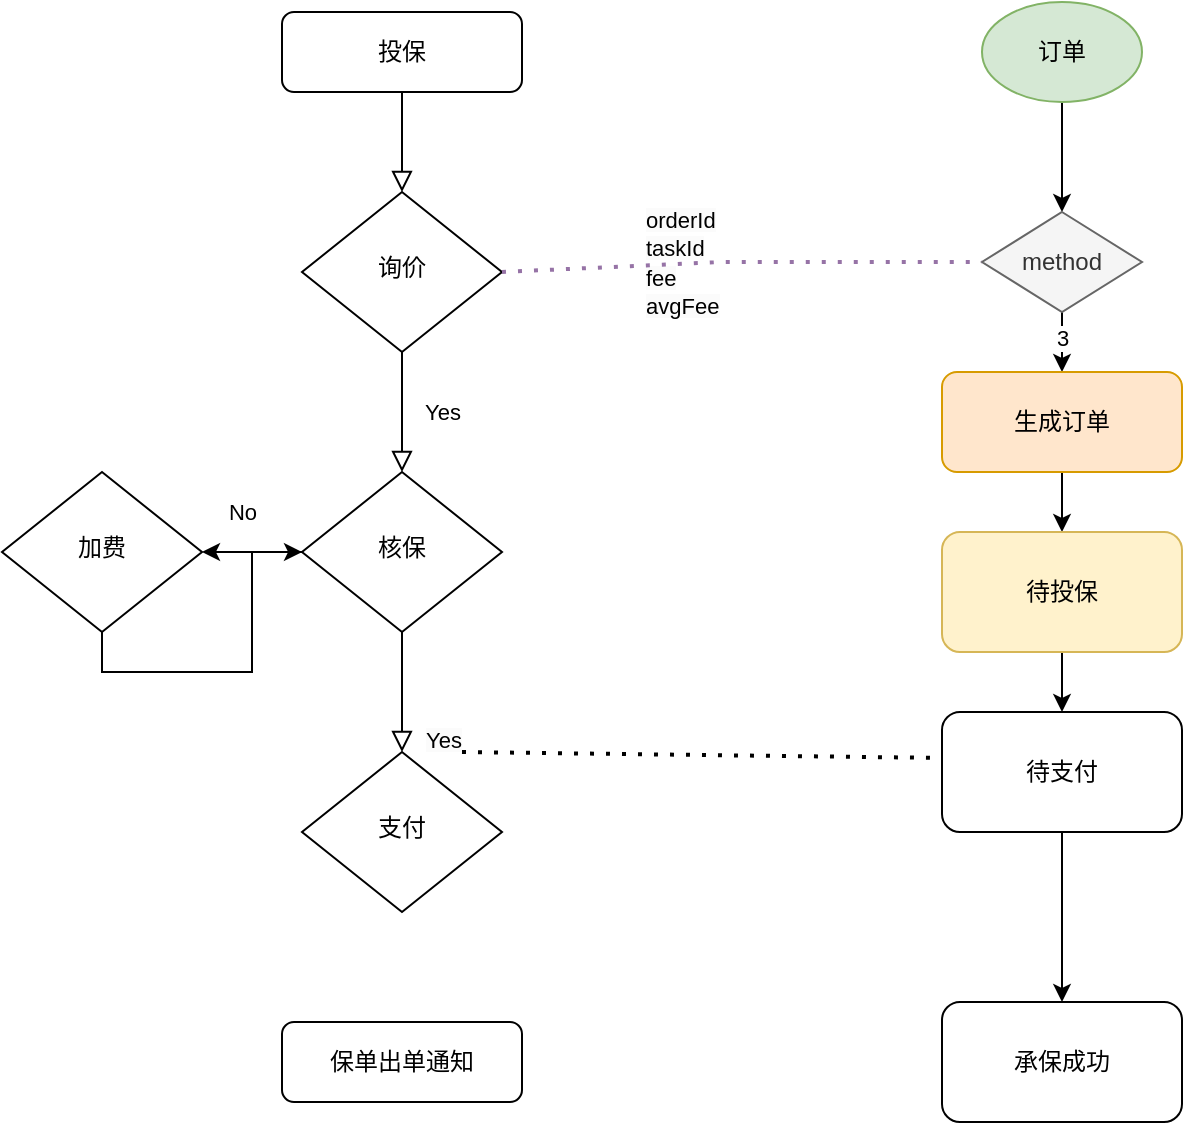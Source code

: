 <mxfile version="21.5.2" type="github">
  <diagram id="C5RBs43oDa-KdzZeNtuy" name="Page-1">
    <mxGraphModel dx="1432" dy="771" grid="1" gridSize="10" guides="1" tooltips="1" connect="1" arrows="1" fold="1" page="1" pageScale="1" pageWidth="827" pageHeight="1169" math="0" shadow="0">
      <root>
        <mxCell id="WIyWlLk6GJQsqaUBKTNV-0" />
        <mxCell id="WIyWlLk6GJQsqaUBKTNV-1" parent="WIyWlLk6GJQsqaUBKTNV-0" />
        <mxCell id="UuWQM_piIcWot9r0Aag3-12" value="" style="rounded=0;html=1;jettySize=auto;orthogonalLoop=1;fontSize=11;endArrow=block;endFill=0;endSize=8;strokeWidth=1;shadow=0;labelBackgroundColor=none;edgeStyle=orthogonalEdgeStyle;" parent="WIyWlLk6GJQsqaUBKTNV-1" source="UuWQM_piIcWot9r0Aag3-13" target="UuWQM_piIcWot9r0Aag3-15" edge="1">
          <mxGeometry relative="1" as="geometry" />
        </mxCell>
        <mxCell id="UuWQM_piIcWot9r0Aag3-13" value="投保" style="rounded=1;whiteSpace=wrap;html=1;fontSize=12;glass=0;strokeWidth=1;shadow=0;" parent="WIyWlLk6GJQsqaUBKTNV-1" vertex="1">
          <mxGeometry x="540" y="80" width="120" height="40" as="geometry" />
        </mxCell>
        <mxCell id="UuWQM_piIcWot9r0Aag3-14" value="Yes" style="rounded=0;html=1;jettySize=auto;orthogonalLoop=1;fontSize=11;endArrow=block;endFill=0;endSize=8;strokeWidth=1;shadow=0;labelBackgroundColor=none;edgeStyle=orthogonalEdgeStyle;" parent="WIyWlLk6GJQsqaUBKTNV-1" source="UuWQM_piIcWot9r0Aag3-15" target="UuWQM_piIcWot9r0Aag3-17" edge="1">
          <mxGeometry y="20" relative="1" as="geometry">
            <mxPoint as="offset" />
          </mxGeometry>
        </mxCell>
        <mxCell id="UuWQM_piIcWot9r0Aag3-15" value="询价" style="rhombus;whiteSpace=wrap;html=1;shadow=0;fontFamily=Helvetica;fontSize=12;align=center;strokeWidth=1;spacing=6;spacingTop=-4;" parent="WIyWlLk6GJQsqaUBKTNV-1" vertex="1">
          <mxGeometry x="550" y="170" width="100" height="80" as="geometry" />
        </mxCell>
        <mxCell id="UuWQM_piIcWot9r0Aag3-16" value="No" style="rounded=0;html=1;jettySize=auto;orthogonalLoop=1;fontSize=11;endArrow=block;endFill=0;endSize=8;strokeWidth=1;shadow=0;labelBackgroundColor=none;edgeStyle=orthogonalEdgeStyle;" parent="WIyWlLk6GJQsqaUBKTNV-1" source="UuWQM_piIcWot9r0Aag3-17" edge="1">
          <mxGeometry x="-1" y="-100" relative="1" as="geometry">
            <mxPoint x="20" y="-60" as="offset" />
            <mxPoint x="600" y="450" as="targetPoint" />
          </mxGeometry>
        </mxCell>
        <mxCell id="UuWQM_piIcWot9r0Aag3-24" style="edgeStyle=orthogonalEdgeStyle;rounded=0;orthogonalLoop=1;jettySize=auto;html=1;exitX=0;exitY=0.5;exitDx=0;exitDy=0;entryX=1;entryY=0.5;entryDx=0;entryDy=0;" parent="WIyWlLk6GJQsqaUBKTNV-1" source="UuWQM_piIcWot9r0Aag3-17" target="UuWQM_piIcWot9r0Aag3-23" edge="1">
          <mxGeometry relative="1" as="geometry" />
        </mxCell>
        <mxCell id="UuWQM_piIcWot9r0Aag3-17" value="核保" style="rhombus;whiteSpace=wrap;html=1;shadow=0;fontFamily=Helvetica;fontSize=12;align=center;strokeWidth=1;spacing=6;spacingTop=-4;" parent="WIyWlLk6GJQsqaUBKTNV-1" vertex="1">
          <mxGeometry x="550" y="310" width="100" height="80" as="geometry" />
        </mxCell>
        <mxCell id="UuWQM_piIcWot9r0Aag3-19" value="&lt;span style=&quot;color: rgb(0, 0, 0); font-family: Helvetica; font-size: 11px; font-style: normal; font-variant-ligatures: normal; font-variant-caps: normal; font-weight: 400; letter-spacing: normal; orphans: 2; text-align: center; text-indent: 0px; text-transform: none; widows: 2; word-spacing: 0px; -webkit-text-stroke-width: 0px; background-color: rgb(251, 251, 251); text-decoration-thickness: initial; text-decoration-style: initial; text-decoration-color: initial; float: none; display: inline !important;&quot;&gt;orderId&lt;br&gt;taskId&lt;br&gt;fee&lt;br&gt;avgFee&lt;br&gt;&lt;/span&gt;" style="text;whiteSpace=wrap;html=1;" parent="WIyWlLk6GJQsqaUBKTNV-1" vertex="1">
          <mxGeometry x="720" y="170" width="50" height="40" as="geometry" />
        </mxCell>
        <mxCell id="UuWQM_piIcWot9r0Aag3-20" value="支付" style="rhombus;whiteSpace=wrap;html=1;shadow=0;fontFamily=Helvetica;fontSize=12;align=center;strokeWidth=1;spacing=6;spacingTop=-4;" parent="WIyWlLk6GJQsqaUBKTNV-1" vertex="1">
          <mxGeometry x="550" y="450" width="100" height="80" as="geometry" />
        </mxCell>
        <mxCell id="UuWQM_piIcWot9r0Aag3-26" style="edgeStyle=orthogonalEdgeStyle;rounded=0;orthogonalLoop=1;jettySize=auto;html=1;exitX=0.5;exitY=1;exitDx=0;exitDy=0;" parent="WIyWlLk6GJQsqaUBKTNV-1" source="UuWQM_piIcWot9r0Aag3-23" target="UuWQM_piIcWot9r0Aag3-17" edge="1">
          <mxGeometry relative="1" as="geometry" />
        </mxCell>
        <mxCell id="UuWQM_piIcWot9r0Aag3-23" value="加费" style="rhombus;whiteSpace=wrap;html=1;shadow=0;fontFamily=Helvetica;fontSize=12;align=center;strokeWidth=1;spacing=6;spacingTop=-4;" parent="WIyWlLk6GJQsqaUBKTNV-1" vertex="1">
          <mxGeometry x="400" y="310" width="100" height="80" as="geometry" />
        </mxCell>
        <mxCell id="JItsqzH7DxJo1uXFNMyT-6" style="edgeStyle=orthogonalEdgeStyle;rounded=0;orthogonalLoop=1;jettySize=auto;html=1;exitX=1;exitY=0.5;exitDx=0;exitDy=0;" edge="1" parent="WIyWlLk6GJQsqaUBKTNV-1" source="UuWQM_piIcWot9r0Aag3-25">
          <mxGeometry relative="1" as="geometry">
            <mxPoint x="660" y="450" as="targetPoint" />
          </mxGeometry>
        </mxCell>
        <mxCell id="UuWQM_piIcWot9r0Aag3-25" value="&lt;meta charset=&quot;utf-8&quot;&gt;&lt;span style=&quot;color: rgb(0, 0, 0); font-family: Helvetica; font-size: 11px; font-style: normal; font-variant-ligatures: normal; font-variant-caps: normal; font-weight: 400; letter-spacing: normal; orphans: 2; text-align: center; text-indent: 0px; text-transform: none; widows: 2; word-spacing: 0px; -webkit-text-stroke-width: 0px; background-color: rgb(251, 251, 251); text-decoration-thickness: initial; text-decoration-style: initial; text-decoration-color: initial; float: none; display: inline !important;&quot;&gt;Yes&lt;/span&gt;" style="text;whiteSpace=wrap;html=1;" parent="WIyWlLk6GJQsqaUBKTNV-1" vertex="1">
          <mxGeometry x="610" y="430" width="50" height="40" as="geometry" />
        </mxCell>
        <mxCell id="UuWQM_piIcWot9r0Aag3-27" value="保单出单通知" style="rounded=1;whiteSpace=wrap;html=1;fontSize=12;glass=0;strokeWidth=1;shadow=0;" parent="WIyWlLk6GJQsqaUBKTNV-1" vertex="1">
          <mxGeometry x="540" y="585" width="120" height="40" as="geometry" />
        </mxCell>
        <mxCell id="ri8IQjhFHOZix-RJiCZm-2" style="edgeStyle=orthogonalEdgeStyle;rounded=0;orthogonalLoop=1;jettySize=auto;html=1;exitX=0.5;exitY=1;exitDx=0;exitDy=0;" parent="WIyWlLk6GJQsqaUBKTNV-1" source="ri8IQjhFHOZix-RJiCZm-0" edge="1">
          <mxGeometry relative="1" as="geometry">
            <mxPoint x="930" y="180" as="targetPoint" />
          </mxGeometry>
        </mxCell>
        <mxCell id="ri8IQjhFHOZix-RJiCZm-0" value="订单" style="ellipse;whiteSpace=wrap;html=1;fillColor=#d5e8d4;strokeColor=#82b366;" parent="WIyWlLk6GJQsqaUBKTNV-1" vertex="1">
          <mxGeometry x="890" y="75" width="80" height="50" as="geometry" />
        </mxCell>
        <mxCell id="ri8IQjhFHOZix-RJiCZm-4" style="edgeStyle=orthogonalEdgeStyle;rounded=0;orthogonalLoop=1;jettySize=auto;html=1;exitX=0.5;exitY=1;exitDx=0;exitDy=0;entryX=0.5;entryY=0;entryDx=0;entryDy=0;" parent="WIyWlLk6GJQsqaUBKTNV-1" source="ri8IQjhFHOZix-RJiCZm-3" target="ri8IQjhFHOZix-RJiCZm-6" edge="1">
          <mxGeometry relative="1" as="geometry">
            <mxPoint x="930" y="320" as="targetPoint" />
          </mxGeometry>
        </mxCell>
        <mxCell id="ri8IQjhFHOZix-RJiCZm-5" value="3" style="edgeLabel;html=1;align=center;verticalAlign=middle;resizable=0;points=[];" parent="ri8IQjhFHOZix-RJiCZm-4" vertex="1" connectable="0">
          <mxGeometry x="-0.174" relative="1" as="geometry">
            <mxPoint as="offset" />
          </mxGeometry>
        </mxCell>
        <mxCell id="ri8IQjhFHOZix-RJiCZm-3" value="method" style="rhombus;whiteSpace=wrap;html=1;fillColor=#f5f5f5;fontColor=#333333;strokeColor=#666666;" parent="WIyWlLk6GJQsqaUBKTNV-1" vertex="1">
          <mxGeometry x="890" y="180" width="80" height="50" as="geometry" />
        </mxCell>
        <mxCell id="5zDKJa8kXjbhGyWOf5JC-2" style="edgeStyle=orthogonalEdgeStyle;rounded=0;orthogonalLoop=1;jettySize=auto;html=1;exitX=0.5;exitY=1;exitDx=0;exitDy=0;" parent="WIyWlLk6GJQsqaUBKTNV-1" source="ri8IQjhFHOZix-RJiCZm-6" target="5zDKJa8kXjbhGyWOf5JC-0" edge="1">
          <mxGeometry relative="1" as="geometry" />
        </mxCell>
        <mxCell id="ri8IQjhFHOZix-RJiCZm-6" value="生成订单" style="rounded=1;whiteSpace=wrap;html=1;fillColor=#ffe6cc;strokeColor=#d79b00;" parent="WIyWlLk6GJQsqaUBKTNV-1" vertex="1">
          <mxGeometry x="870" y="260" width="120" height="50" as="geometry" />
        </mxCell>
        <mxCell id="ri8IQjhFHOZix-RJiCZm-7" value="" style="endArrow=none;dashed=1;html=1;dashPattern=1 3;strokeWidth=2;rounded=0;entryX=0;entryY=0.5;entryDx=0;entryDy=0;exitX=1;exitY=0.5;exitDx=0;exitDy=0;fillColor=#e1d5e7;strokeColor=#9673a6;" parent="WIyWlLk6GJQsqaUBKTNV-1" source="UuWQM_piIcWot9r0Aag3-15" target="ri8IQjhFHOZix-RJiCZm-3" edge="1">
          <mxGeometry width="50" height="50" relative="1" as="geometry">
            <mxPoint x="670" y="350" as="sourcePoint" />
            <mxPoint x="720" y="300" as="targetPoint" />
            <Array as="points">
              <mxPoint x="760" y="205" />
            </Array>
          </mxGeometry>
        </mxCell>
        <mxCell id="JItsqzH7DxJo1uXFNMyT-1" style="edgeStyle=orthogonalEdgeStyle;rounded=0;orthogonalLoop=1;jettySize=auto;html=1;exitX=0.5;exitY=1;exitDx=0;exitDy=0;entryX=0.5;entryY=0;entryDx=0;entryDy=0;" edge="1" parent="WIyWlLk6GJQsqaUBKTNV-1" source="5zDKJa8kXjbhGyWOf5JC-0" target="JItsqzH7DxJo1uXFNMyT-0">
          <mxGeometry relative="1" as="geometry" />
        </mxCell>
        <mxCell id="5zDKJa8kXjbhGyWOf5JC-0" value="待投保" style="rounded=1;whiteSpace=wrap;html=1;fillColor=#fff2cc;strokeColor=#d6b656;" parent="WIyWlLk6GJQsqaUBKTNV-1" vertex="1">
          <mxGeometry x="870" y="340" width="120" height="60" as="geometry" />
        </mxCell>
        <mxCell id="JItsqzH7DxJo1uXFNMyT-4" style="edgeStyle=orthogonalEdgeStyle;rounded=0;orthogonalLoop=1;jettySize=auto;html=1;exitX=0.5;exitY=1;exitDx=0;exitDy=0;" edge="1" parent="WIyWlLk6GJQsqaUBKTNV-1" source="JItsqzH7DxJo1uXFNMyT-0" target="JItsqzH7DxJo1uXFNMyT-3">
          <mxGeometry relative="1" as="geometry" />
        </mxCell>
        <mxCell id="JItsqzH7DxJo1uXFNMyT-0" value="待支付" style="rounded=1;whiteSpace=wrap;html=1;" vertex="1" parent="WIyWlLk6GJQsqaUBKTNV-1">
          <mxGeometry x="870" y="430" width="120" height="60" as="geometry" />
        </mxCell>
        <mxCell id="JItsqzH7DxJo1uXFNMyT-2" value="" style="endArrow=none;dashed=1;html=1;dashPattern=1 3;strokeWidth=2;rounded=0;entryX=0;entryY=0.383;entryDx=0;entryDy=0;entryPerimeter=0;exitX=0.4;exitY=0.5;exitDx=0;exitDy=0;exitPerimeter=0;" edge="1" parent="WIyWlLk6GJQsqaUBKTNV-1" source="UuWQM_piIcWot9r0Aag3-25" target="JItsqzH7DxJo1uXFNMyT-0">
          <mxGeometry width="50" height="50" relative="1" as="geometry">
            <mxPoint x="700" y="420" as="sourcePoint" />
            <mxPoint x="750" y="370" as="targetPoint" />
          </mxGeometry>
        </mxCell>
        <mxCell id="JItsqzH7DxJo1uXFNMyT-3" value="承保成功" style="rounded=1;whiteSpace=wrap;html=1;" vertex="1" parent="WIyWlLk6GJQsqaUBKTNV-1">
          <mxGeometry x="870" y="575" width="120" height="60" as="geometry" />
        </mxCell>
      </root>
    </mxGraphModel>
  </diagram>
</mxfile>
